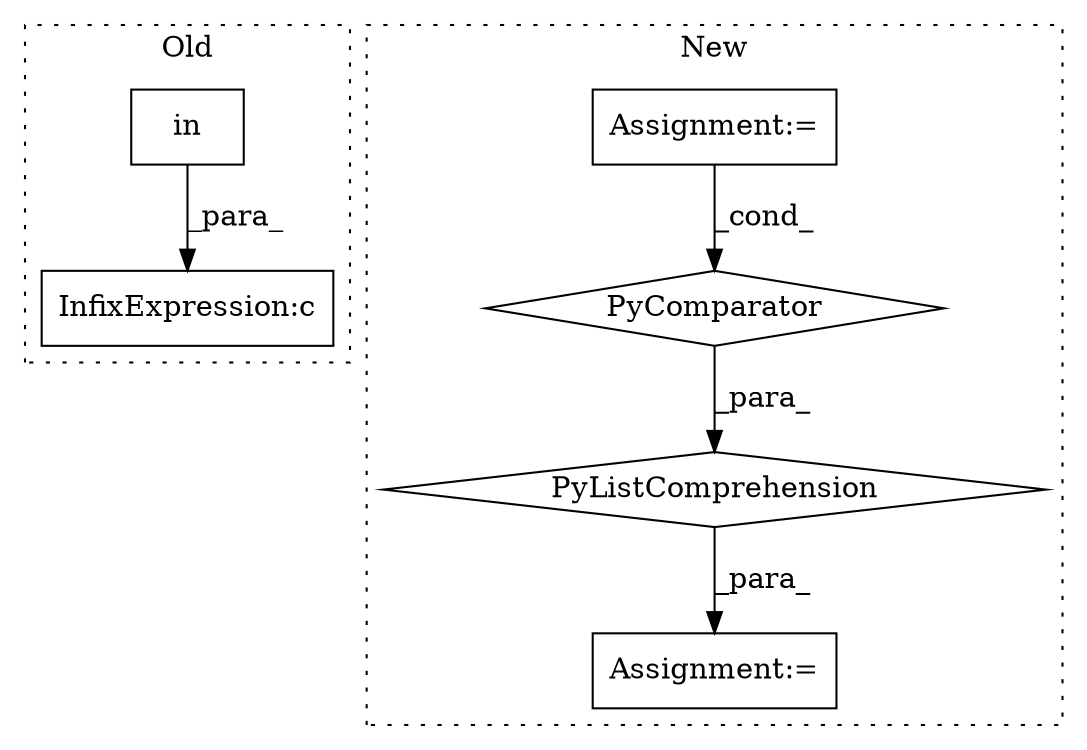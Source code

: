 digraph G {
subgraph cluster0 {
1 [label="in" a="105" s="4255" l="33" shape="box"];
6 [label="InfixExpression:c" a="27" s="4289" l="4" shape="box"];
label = "Old";
style="dotted";
}
subgraph cluster1 {
2 [label="PyComparator" a="113" s="4571" l="56" shape="diamond"];
3 [label="Assignment:=" a="7" s="4447" l="1" shape="box"];
4 [label="PyListComprehension" a="109" s="4510" l="125" shape="diamond"];
5 [label="Assignment:=" a="7" s="4498" l="12" shape="box"];
label = "New";
style="dotted";
}
1 -> 6 [label="_para_"];
2 -> 4 [label="_para_"];
3 -> 2 [label="_cond_"];
4 -> 5 [label="_para_"];
}